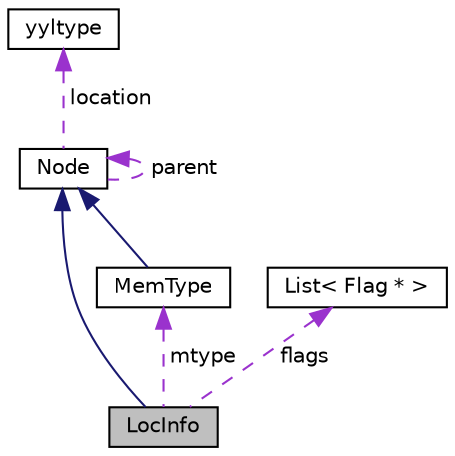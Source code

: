 digraph "LocInfo"
{
 // LATEX_PDF_SIZE
  edge [fontname="Helvetica",fontsize="10",labelfontname="Helvetica",labelfontsize="10"];
  node [fontname="Helvetica",fontsize="10",shape=record];
  Node1 [label="LocInfo",height=0.2,width=0.4,color="black", fillcolor="grey75", style="filled", fontcolor="black",tooltip=" "];
  Node2 -> Node1 [dir="back",color="midnightblue",fontsize="10",style="solid"];
  Node2 [label="Node",height=0.2,width=0.4,color="black", fillcolor="white", style="filled",URL="$classNode.html",tooltip=" "];
  Node2 -> Node2 [dir="back",color="darkorchid3",fontsize="10",style="dashed",label=" parent" ];
  Node3 -> Node2 [dir="back",color="darkorchid3",fontsize="10",style="dashed",label=" location" ];
  Node3 [label="yyltype",height=0.2,width=0.4,color="black", fillcolor="white", style="filled",URL="$structyyltype.html",tooltip=" "];
  Node4 -> Node1 [dir="back",color="darkorchid3",fontsize="10",style="dashed",label=" mtype" ];
  Node4 [label="MemType",height=0.2,width=0.4,color="black", fillcolor="white", style="filled",URL="$classMemType.html",tooltip=" "];
  Node2 -> Node4 [dir="back",color="midnightblue",fontsize="10",style="solid"];
  Node5 -> Node1 [dir="back",color="darkorchid3",fontsize="10",style="dashed",label=" flags" ];
  Node5 [label="List\< Flag * \>",height=0.2,width=0.4,color="black", fillcolor="white", style="filled",URL="$classList.html",tooltip=" "];
}
